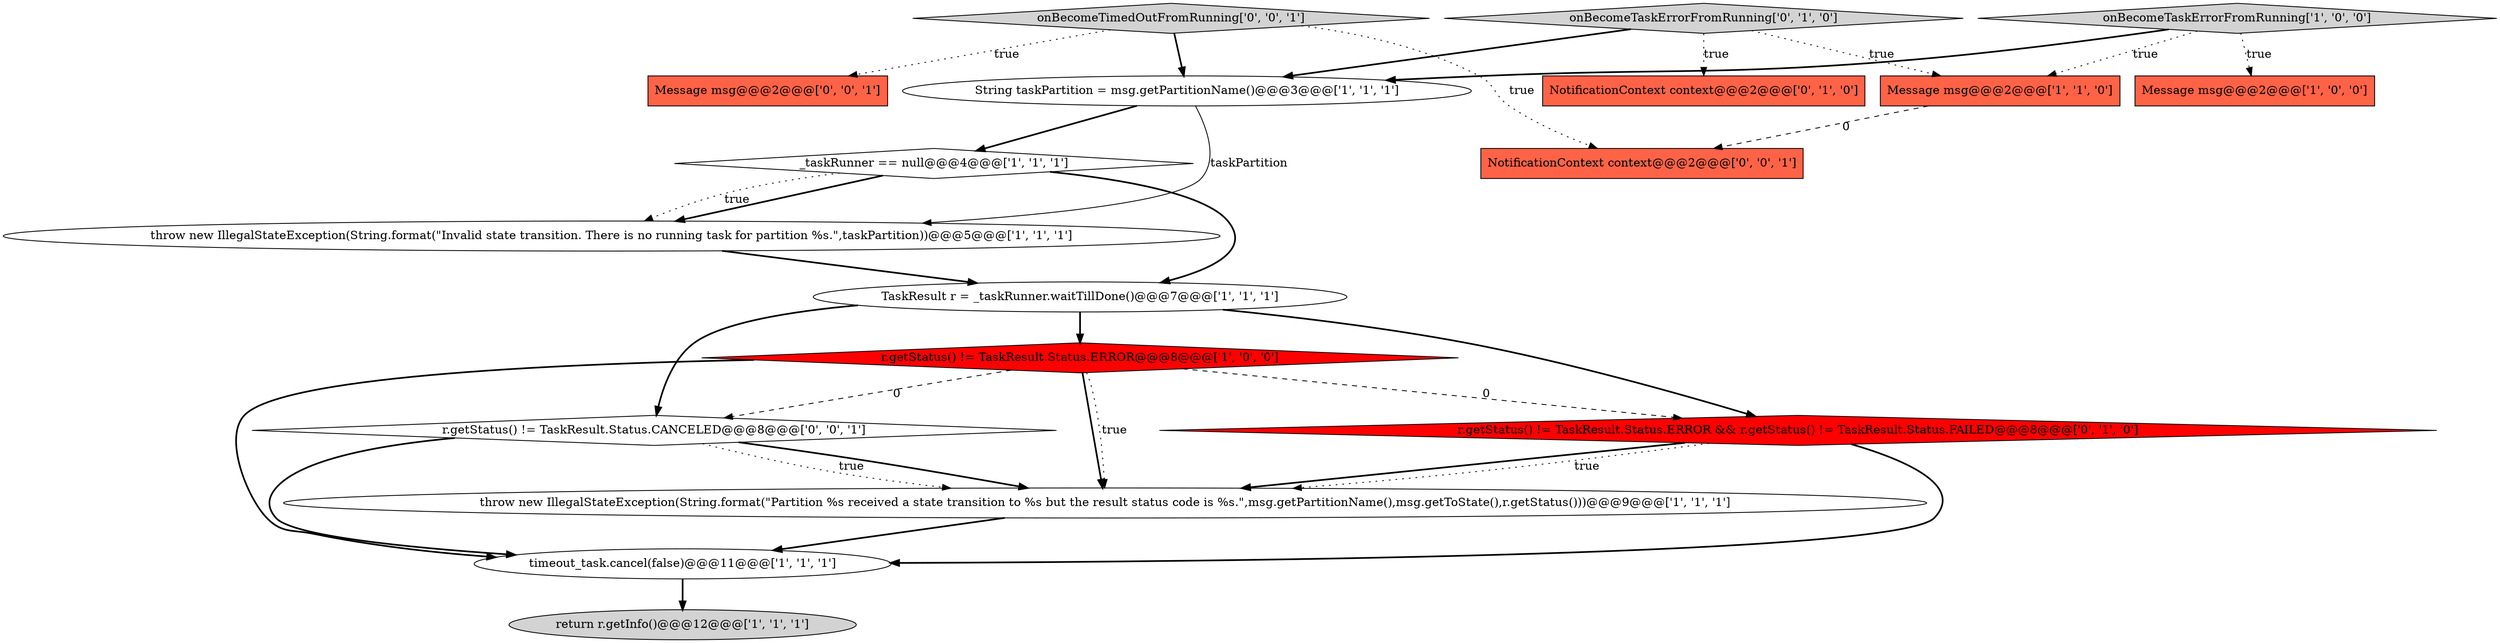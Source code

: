 digraph {
16 [style = filled, label = "onBecomeTimedOutFromRunning['0', '0', '1']", fillcolor = lightgray, shape = diamond image = "AAA0AAABBB3BBB"];
13 [style = filled, label = "onBecomeTaskErrorFromRunning['0', '1', '0']", fillcolor = lightgray, shape = diamond image = "AAA0AAABBB2BBB"];
4 [style = filled, label = "throw new IllegalStateException(String.format(\"Partition %s received a state transition to %s but the result status code is %s.\",msg.getPartitionName(),msg.getToState(),r.getStatus()))@@@9@@@['1', '1', '1']", fillcolor = white, shape = ellipse image = "AAA0AAABBB1BBB"];
5 [style = filled, label = "Message msg@@@2@@@['1', '0', '0']", fillcolor = tomato, shape = box image = "AAA0AAABBB1BBB"];
10 [style = filled, label = "return r.getInfo()@@@12@@@['1', '1', '1']", fillcolor = lightgray, shape = ellipse image = "AAA0AAABBB1BBB"];
0 [style = filled, label = "onBecomeTaskErrorFromRunning['1', '0', '0']", fillcolor = lightgray, shape = diamond image = "AAA0AAABBB1BBB"];
8 [style = filled, label = "r.getStatus() != TaskResult.Status.ERROR@@@8@@@['1', '0', '0']", fillcolor = red, shape = diamond image = "AAA1AAABBB1BBB"];
2 [style = filled, label = "throw new IllegalStateException(String.format(\"Invalid state transition. There is no running task for partition %s.\",taskPartition))@@@5@@@['1', '1', '1']", fillcolor = white, shape = ellipse image = "AAA0AAABBB1BBB"];
15 [style = filled, label = "Message msg@@@2@@@['0', '0', '1']", fillcolor = tomato, shape = box image = "AAA0AAABBB3BBB"];
6 [style = filled, label = "Message msg@@@2@@@['1', '1', '0']", fillcolor = tomato, shape = box image = "AAA0AAABBB1BBB"];
12 [style = filled, label = "NotificationContext context@@@2@@@['0', '1', '0']", fillcolor = tomato, shape = box image = "AAA0AAABBB2BBB"];
1 [style = filled, label = "_taskRunner == null@@@4@@@['1', '1', '1']", fillcolor = white, shape = diamond image = "AAA0AAABBB1BBB"];
9 [style = filled, label = "timeout_task.cancel(false)@@@11@@@['1', '1', '1']", fillcolor = white, shape = ellipse image = "AAA0AAABBB1BBB"];
11 [style = filled, label = "r.getStatus() != TaskResult.Status.ERROR && r.getStatus() != TaskResult.Status.FAILED@@@8@@@['0', '1', '0']", fillcolor = red, shape = diamond image = "AAA1AAABBB2BBB"];
7 [style = filled, label = "String taskPartition = msg.getPartitionName()@@@3@@@['1', '1', '1']", fillcolor = white, shape = ellipse image = "AAA0AAABBB1BBB"];
3 [style = filled, label = "TaskResult r = _taskRunner.waitTillDone()@@@7@@@['1', '1', '1']", fillcolor = white, shape = ellipse image = "AAA0AAABBB1BBB"];
14 [style = filled, label = "r.getStatus() != TaskResult.Status.CANCELED@@@8@@@['0', '0', '1']", fillcolor = white, shape = diamond image = "AAA0AAABBB3BBB"];
17 [style = filled, label = "NotificationContext context@@@2@@@['0', '0', '1']", fillcolor = tomato, shape = box image = "AAA0AAABBB3BBB"];
13->6 [style = dotted, label="true"];
4->9 [style = bold, label=""];
7->1 [style = bold, label=""];
0->5 [style = dotted, label="true"];
13->12 [style = dotted, label="true"];
7->2 [style = solid, label="taskPartition"];
2->3 [style = bold, label=""];
16->17 [style = dotted, label="true"];
3->14 [style = bold, label=""];
11->4 [style = bold, label=""];
16->15 [style = dotted, label="true"];
16->7 [style = bold, label=""];
1->3 [style = bold, label=""];
3->11 [style = bold, label=""];
6->17 [style = dashed, label="0"];
11->4 [style = dotted, label="true"];
9->10 [style = bold, label=""];
8->14 [style = dashed, label="0"];
11->9 [style = bold, label=""];
0->6 [style = dotted, label="true"];
8->4 [style = dotted, label="true"];
0->7 [style = bold, label=""];
13->7 [style = bold, label=""];
3->8 [style = bold, label=""];
8->9 [style = bold, label=""];
14->9 [style = bold, label=""];
1->2 [style = bold, label=""];
8->4 [style = bold, label=""];
8->11 [style = dashed, label="0"];
1->2 [style = dotted, label="true"];
14->4 [style = dotted, label="true"];
14->4 [style = bold, label=""];
}
